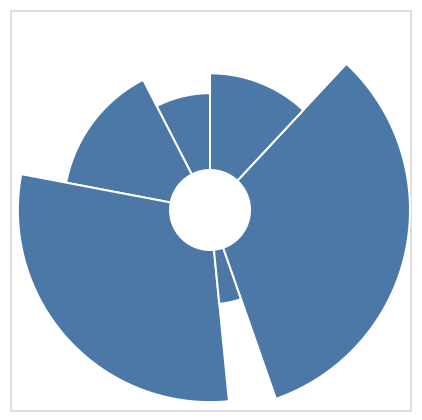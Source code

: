 {
  "$schema": "https://vega.github.io/schema/vega/v5.json",
  "description": "A simple radial chart with embedded data.",
  "background": "white",
  "padding": 5,
  "width": 200,
  "height": 200,
  "style": "cell",
  "data": [
    {"name": "source_0", "values": [12, 23, 47, 6, 52, 19]},
    {
      "name": "data_0",
      "source": "source_0",
      "transform": [
        {
          "type": "stack",
          "groupby": [],
          "field": "data",
          "sort": {"field": [], "order": []},
          "as": ["data_start", "data_end"],
          "offset": "zero"
        },
        {
          "type": "filter",
          "expr": "isValid(datum[\"data\"]) && isFinite(+datum[\"data\"])"
        }
      ]
    }
  ],
  "marks": [
    {
      "name": "marks",
      "type": "arc",
      "style": ["arc"],
      "from": {"data": "data_0"},
      "encode": {
        "update": {
          "stroke": {"value": "#fff"},
          "fill": {"value": "#4c78a8"},
          "x": {"signal": "width", "mult": 0.5},
          "y": {"signal": "height", "mult": 0.5},
          "outerRadius": {"scale": "radius", "field": "data"},
          "innerRadius": {"value": 20},
          "startAngle": {"scale": "angle", "field": "data_end"},
          "endAngle": {"scale": "angle", "field": "data_start"}
        }
      }
    }
  ],
  "scales": [
    {
      "name": "angle",
      "type": "linear",
      "domain": {"data": "data_0", "fields": ["data_start", "data_end"]},
      "range": [6.283185307179586, 0],
      "zero": false
    },
    {
      "name": "radius",
      "type": "sqrt",
      "domain": {"data": "data_0", "field": "data"},
      "range": [20, 100],
      "zero": true
    }
  ]
}
